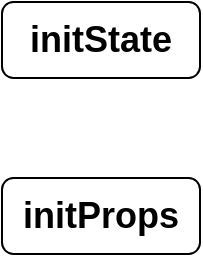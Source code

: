 <mxfile version="21.6.2" type="github" pages="2">
  <diagram name="Page-1" id="DigjpKDBXrDzWGz_JIb7">
    <mxGraphModel dx="1050" dy="550" grid="0" gridSize="10" guides="1" tooltips="1" connect="1" arrows="1" fold="1" page="1" pageScale="1" pageWidth="2339" pageHeight="3300" math="0" shadow="0">
      <root>
        <mxCell id="0" />
        <mxCell id="1" parent="0" />
        <mxCell id="QlYBTfubAc0jVH9a7X75-1" value="&lt;b&gt;&lt;font style=&quot;font-size: 18px;&quot;&gt;initState&lt;/font&gt;&lt;/b&gt;" style="rounded=1;whiteSpace=wrap;html=1;" parent="1" vertex="1">
          <mxGeometry x="324" y="126" width="99" height="38" as="geometry" />
        </mxCell>
        <mxCell id="QlYBTfubAc0jVH9a7X75-2" value="&lt;span style=&quot;font-size: 18px;&quot;&gt;&lt;b&gt;initProps&lt;/b&gt;&lt;/span&gt;" style="rounded=1;whiteSpace=wrap;html=1;" parent="1" vertex="1">
          <mxGeometry x="324" y="214" width="99" height="38" as="geometry" />
        </mxCell>
      </root>
    </mxGraphModel>
  </diagram>
  <diagram id="TsjlxxYHDJNQvXe3dho_" name="响应式">
    <mxGraphModel dx="1050" dy="550" grid="0" gridSize="10" guides="1" tooltips="1" connect="1" arrows="0" fold="1" page="1" pageScale="1" pageWidth="2339" pageHeight="3300" math="0" shadow="0">
      <root>
        <mxCell id="0" />
        <mxCell id="1" parent="0" />
        <mxCell id="bhZDkHVfK8WzJ8-mESIo-2" value="&lt;div style=&quot;font-family: Consolas, &amp;quot;Courier New&amp;quot;, monospace; line-height: 19px;&quot;&gt;&lt;font style=&quot;font-size: 18px;&quot;&gt;initMixin&lt;/font&gt;&lt;/div&gt;" style="rounded=1;whiteSpace=wrap;html=1;strokeColor=default;fontColor=default;labelBackgroundColor=none;fontStyle=1" vertex="1" parent="1">
          <mxGeometry x="1445" y="84" width="103" height="37" as="geometry" />
        </mxCell>
        <mxCell id="bhZDkHVfK8WzJ8-mESIo-5" value="" style="edgeStyle=orthogonalEdgeStyle;rounded=0;orthogonalLoop=1;jettySize=auto;html=1;exitX=0.5;exitY=1;exitDx=0;exitDy=0;" edge="1" parent="1" source="bhZDkHVfK8WzJ8-mESIo-3" target="bhZDkHVfK8WzJ8-mESIo-4">
          <mxGeometry relative="1" as="geometry" />
        </mxCell>
        <mxCell id="bhZDkHVfK8WzJ8-mESIo-10" value="&lt;b&gt;options对象判断&lt;/b&gt;" style="edgeLabel;html=1;align=center;verticalAlign=middle;resizable=0;points=[];" vertex="1" connectable="0" parent="bhZDkHVfK8WzJ8-mESIo-5">
          <mxGeometry x="-0.077" relative="1" as="geometry">
            <mxPoint x="125" y="-23" as="offset" />
          </mxGeometry>
        </mxCell>
        <mxCell id="bhZDkHVfK8WzJ8-mESIo-28" value="" style="edgeStyle=orthogonalEdgeStyle;rounded=0;orthogonalLoop=1;jettySize=auto;html=1;entryX=0.5;entryY=0;entryDx=0;entryDy=0;exitX=0.5;exitY=1;exitDx=0;exitDy=0;" edge="1" parent="1" source="bhZDkHVfK8WzJ8-mESIo-3" target="bhZDkHVfK8WzJ8-mESIo-9">
          <mxGeometry relative="1" as="geometry">
            <Array as="points">
              <mxPoint x="1497" y="265" />
              <mxPoint x="1060" y="265" />
            </Array>
          </mxGeometry>
        </mxCell>
        <mxCell id="bhZDkHVfK8WzJ8-mESIo-3" value="&lt;div style=&quot;font-family: Consolas, &amp;quot;Courier New&amp;quot;, monospace; line-height: 19px;&quot;&gt;&lt;div style=&quot;line-height: 19px;&quot;&gt;&lt;font style=&quot;font-size: 18px;&quot;&gt;initState&lt;/font&gt;&lt;/div&gt;&lt;/div&gt;" style="rounded=1;whiteSpace=wrap;html=1;strokeColor=default;fontColor=default;labelBackgroundColor=none;fontStyle=1;" vertex="1" parent="1">
          <mxGeometry x="1445" y="169" width="103" height="37" as="geometry" />
        </mxCell>
        <mxCell id="bhZDkHVfK8WzJ8-mESIo-7" value="" style="edgeStyle=orthogonalEdgeStyle;rounded=0;orthogonalLoop=1;jettySize=auto;html=1;" edge="1" parent="1" source="bhZDkHVfK8WzJ8-mESIo-4" target="bhZDkHVfK8WzJ8-mESIo-6">
          <mxGeometry relative="1" as="geometry" />
        </mxCell>
        <mxCell id="bhZDkHVfK8WzJ8-mESIo-11" value="Y" style="edgeLabel;html=1;align=center;verticalAlign=middle;resizable=0;points=[];" vertex="1" connectable="0" parent="bhZDkHVfK8WzJ8-mESIo-7">
          <mxGeometry x="-0.197" y="-2" relative="1" as="geometry">
            <mxPoint as="offset" />
          </mxGeometry>
        </mxCell>
        <mxCell id="bhZDkHVfK8WzJ8-mESIo-4" value="props" style="rhombus;whiteSpace=wrap;html=1;rounded=1;labelBackgroundColor=none;fontStyle=1;" vertex="1" parent="1">
          <mxGeometry x="616" y="322" width="80" height="80" as="geometry" />
        </mxCell>
        <mxCell id="bhZDkHVfK8WzJ8-mESIo-99" value="" style="edgeStyle=orthogonalEdgeStyle;rounded=0;orthogonalLoop=1;jettySize=auto;html=1;" edge="1" parent="1" source="bhZDkHVfK8WzJ8-mESIo-6" target="bhZDkHVfK8WzJ8-mESIo-98">
          <mxGeometry relative="1" as="geometry" />
        </mxCell>
        <mxCell id="bhZDkHVfK8WzJ8-mESIo-6" value="&lt;div style=&quot;font-family: Consolas, &amp;quot;Courier New&amp;quot;, monospace; font-size: 14px; line-height: 19px;&quot;&gt;&lt;div style=&quot;line-height: 19px;&quot;&gt;defineReactive&lt;/div&gt;&lt;/div&gt;" style="whiteSpace=wrap;html=1;rounded=1;labelBackgroundColor=none;fontStyle=1;fontColor=default;" vertex="1" parent="1">
          <mxGeometry x="585.63" y="438" width="140.75" height="33.5" as="geometry" />
        </mxCell>
        <mxCell id="bhZDkHVfK8WzJ8-mESIo-8" value="&lt;div style=&quot;font-family: Consolas, &amp;quot;Courier New&amp;quot;, monospace; font-size: 14px; line-height: 19px;&quot;&gt;&lt;div style=&quot;line-height: 19px;&quot;&gt;&lt;b&gt;initMethods&lt;/b&gt;&lt;/div&gt;&lt;/div&gt;" style="whiteSpace=wrap;html=1;rounded=1;labelBackgroundColor=none;fontStyle=0;fontColor=default;" vertex="1" parent="1">
          <mxGeometry x="1142" y="451.5" width="92.25" height="33.5" as="geometry" />
        </mxCell>
        <mxCell id="bhZDkHVfK8WzJ8-mESIo-14" value="" style="edgeStyle=orthogonalEdgeStyle;rounded=0;orthogonalLoop=1;jettySize=auto;html=1;" edge="1" parent="1" source="bhZDkHVfK8WzJ8-mESIo-9" target="bhZDkHVfK8WzJ8-mESIo-8">
          <mxGeometry relative="1" as="geometry" />
        </mxCell>
        <mxCell id="bhZDkHVfK8WzJ8-mESIo-15" value="Y" style="edgeLabel;html=1;align=center;verticalAlign=middle;resizable=0;points=[];" vertex="1" connectable="0" parent="bhZDkHVfK8WzJ8-mESIo-14">
          <mxGeometry x="-0.472" y="2" relative="1" as="geometry">
            <mxPoint y="1" as="offset" />
          </mxGeometry>
        </mxCell>
        <mxCell id="bhZDkHVfK8WzJ8-mESIo-9" value="&lt;div style=&quot;font-family: Consolas, &amp;quot;Courier New&amp;quot;, monospace; font-size: 14px; line-height: 19px;&quot;&gt;&lt;b&gt;methods&lt;/b&gt;&lt;/div&gt;" style="rhombus;whiteSpace=wrap;html=1;rounded=1;labelBackgroundColor=none;fontStyle=0;fontColor=default;" vertex="1" parent="1">
          <mxGeometry x="1142" y="345" width="80" height="80" as="geometry" />
        </mxCell>
        <mxCell id="bhZDkHVfK8WzJ8-mESIo-16" value="N" style="text;html=1;align=center;verticalAlign=middle;resizable=0;points=[];autosize=1;strokeColor=none;fillColor=none;" vertex="1" parent="1">
          <mxGeometry x="1089.5" y="332.5" width="27" height="26" as="geometry" />
        </mxCell>
        <mxCell id="bhZDkHVfK8WzJ8-mESIo-22" value="" style="edgeStyle=orthogonalEdgeStyle;rounded=0;orthogonalLoop=1;jettySize=auto;html=1;" edge="1" parent="1" source="bhZDkHVfK8WzJ8-mESIo-17" target="bhZDkHVfK8WzJ8-mESIo-20">
          <mxGeometry relative="1" as="geometry" />
        </mxCell>
        <mxCell id="bhZDkHVfK8WzJ8-mESIo-23" value="Y" style="edgeLabel;html=1;align=center;verticalAlign=middle;resizable=0;points=[];" vertex="1" connectable="0" parent="bhZDkHVfK8WzJ8-mESIo-22">
          <mxGeometry x="-0.105" y="2" relative="1" as="geometry">
            <mxPoint as="offset" />
          </mxGeometry>
        </mxCell>
        <mxCell id="bhZDkHVfK8WzJ8-mESIo-25" value="" style="edgeStyle=orthogonalEdgeStyle;rounded=0;orthogonalLoop=1;jettySize=auto;html=1;entryX=0;entryY=0.5;entryDx=0;entryDy=0;" edge="1" parent="1" source="bhZDkHVfK8WzJ8-mESIo-17" target="bhZDkHVfK8WzJ8-mESIo-24">
          <mxGeometry relative="1" as="geometry">
            <mxPoint x="1671.5" y="358" as="targetPoint" />
          </mxGeometry>
        </mxCell>
        <mxCell id="bhZDkHVfK8WzJ8-mESIo-26" value="N" style="edgeLabel;html=1;align=center;verticalAlign=middle;resizable=0;points=[];" vertex="1" connectable="0" parent="bhZDkHVfK8WzJ8-mESIo-25">
          <mxGeometry x="-0.26" y="2" relative="1" as="geometry">
            <mxPoint y="1" as="offset" />
          </mxGeometry>
        </mxCell>
        <mxCell id="bhZDkHVfK8WzJ8-mESIo-17" value="&lt;div style=&quot;font-family: Consolas, &amp;quot;Courier New&amp;quot;, monospace; font-size: 14px; line-height: 19px;&quot;&gt;&lt;b&gt;data&lt;/b&gt;&lt;/div&gt;" style="rhombus;whiteSpace=wrap;html=1;rounded=1;labelBackgroundColor=none;fontStyle=0;fontColor=default;" vertex="1" parent="1">
          <mxGeometry x="1456.5" y="317.5" width="80" height="80" as="geometry" />
        </mxCell>
        <mxCell id="bhZDkHVfK8WzJ8-mESIo-42" value="" style="edgeStyle=orthogonalEdgeStyle;rounded=0;orthogonalLoop=1;jettySize=auto;html=1;" edge="1" parent="1" source="bhZDkHVfK8WzJ8-mESIo-20" target="bhZDkHVfK8WzJ8-mESIo-39">
          <mxGeometry relative="1" as="geometry" />
        </mxCell>
        <mxCell id="bhZDkHVfK8WzJ8-mESIo-20" value="&lt;div style=&quot;font-family: Consolas, &amp;quot;Courier New&amp;quot;, monospace; font-size: 14px; line-height: 19px;&quot;&gt;&lt;div style=&quot;line-height: 19px;&quot;&gt;&lt;div style=&quot;line-height: 19px;&quot;&gt;initData&lt;/div&gt;&lt;/div&gt;&lt;/div&gt;" style="whiteSpace=wrap;html=1;rounded=1;labelBackgroundColor=none;fontStyle=1;fontColor=default;" vertex="1" parent="1">
          <mxGeometry x="1457.75" y="441" width="77.5" height="33.5" as="geometry" />
        </mxCell>
        <mxCell id="bhZDkHVfK8WzJ8-mESIo-24" value="&lt;div style=&quot;font-family: Consolas, &amp;quot;Courier New&amp;quot;, monospace; font-size: 14px; line-height: 19px;&quot;&gt;observe(&lt;span style=&quot;&quot;&gt;vm&lt;/span&gt;.&lt;span style=&quot;&quot;&gt;_data&lt;/span&gt; = {}, &lt;span style=&quot;&quot;&gt;true&lt;/span&gt;)&lt;/div&gt;" style="whiteSpace=wrap;html=1;rounded=1;labelBackgroundColor=none;fontStyle=1;fontColor=default;" vertex="1" parent="1">
          <mxGeometry x="1576" y="338" width="253" height="39" as="geometry" />
        </mxCell>
        <mxCell id="bhZDkHVfK8WzJ8-mESIo-27" value="&lt;b&gt;如果没有传，则赋值为空对象，设置为响应式&lt;/b&gt;" style="text;html=1;align=center;verticalAlign=middle;resizable=0;points=[];autosize=1;strokeColor=none;fillColor=none;" vertex="1" parent="1">
          <mxGeometry x="1576" y="310" width="258" height="26" as="geometry" />
        </mxCell>
        <mxCell id="bhZDkHVfK8WzJ8-mESIo-29" value="" style="endArrow=classic;html=1;rounded=0;entryX=0.5;entryY=0;entryDx=0;entryDy=0;exitX=0.5;exitY=1;exitDx=0;exitDy=0;" edge="1" parent="1" source="bhZDkHVfK8WzJ8-mESIo-3" target="bhZDkHVfK8WzJ8-mESIo-17">
          <mxGeometry width="50" height="50" relative="1" as="geometry">
            <mxPoint x="1446" y="220" as="sourcePoint" />
            <mxPoint x="1656" y="511" as="targetPoint" />
          </mxGeometry>
        </mxCell>
        <mxCell id="bhZDkHVfK8WzJ8-mESIo-37" value="" style="edgeStyle=orthogonalEdgeStyle;rounded=0;orthogonalLoop=1;jettySize=auto;html=1;" edge="1" parent="1" source="bhZDkHVfK8WzJ8-mESIo-31" target="bhZDkHVfK8WzJ8-mESIo-32">
          <mxGeometry relative="1" as="geometry" />
        </mxCell>
        <mxCell id="bhZDkHVfK8WzJ8-mESIo-31" value="&lt;div style=&quot;font-family: Consolas, &amp;quot;Courier New&amp;quot;, monospace; font-size: 14px; line-height: 19px;&quot;&gt;&lt;div style=&quot;line-height: 19px;&quot;&gt;computed&lt;/div&gt;&lt;/div&gt;" style="rhombus;whiteSpace=wrap;html=1;rounded=1;labelBackgroundColor=none;fontStyle=1;fontColor=default;" vertex="1" parent="1">
          <mxGeometry x="1885" y="320" width="80" height="80" as="geometry" />
        </mxCell>
        <mxCell id="bhZDkHVfK8WzJ8-mESIo-32" value="&lt;div style=&quot;font-family: Consolas, &amp;quot;Courier New&amp;quot;, monospace; font-size: 14px; line-height: 19px;&quot;&gt;&lt;div style=&quot;line-height: 19px;&quot;&gt;&lt;div style=&quot;line-height: 19px;&quot;&gt;&lt;div style=&quot;line-height: 19px;&quot;&gt;initComputed&lt;/div&gt;&lt;/div&gt;&lt;/div&gt;&lt;/div&gt;" style="whiteSpace=wrap;html=1;rounded=1;labelBackgroundColor=none;fontStyle=1;fontColor=default;" vertex="1" parent="1">
          <mxGeometry x="1870.25" y="438" width="109.5" height="33.5" as="geometry" />
        </mxCell>
        <mxCell id="bhZDkHVfK8WzJ8-mESIo-38" value="" style="edgeStyle=orthogonalEdgeStyle;rounded=0;orthogonalLoop=1;jettySize=auto;html=1;" edge="1" parent="1" source="bhZDkHVfK8WzJ8-mESIo-33" target="bhZDkHVfK8WzJ8-mESIo-34">
          <mxGeometry relative="1" as="geometry" />
        </mxCell>
        <mxCell id="bhZDkHVfK8WzJ8-mESIo-33" value="&lt;div style=&quot;font-family: Consolas, &amp;quot;Courier New&amp;quot;, monospace; font-size: 14px; line-height: 19px;&quot;&gt;&lt;div style=&quot;line-height: 19px;&quot;&gt;&lt;div style=&quot;line-height: 19px;&quot;&gt;watch&lt;/div&gt;&lt;/div&gt;&lt;/div&gt;" style="rhombus;whiteSpace=wrap;html=1;rounded=1;labelBackgroundColor=none;fontStyle=1;fontColor=default;" vertex="1" parent="1">
          <mxGeometry x="2024" y="322" width="80" height="80" as="geometry" />
        </mxCell>
        <mxCell id="bhZDkHVfK8WzJ8-mESIo-34" value="&lt;div style=&quot;font-family: Consolas, &amp;quot;Courier New&amp;quot;, monospace; font-size: 14px; line-height: 19px;&quot;&gt;&lt;div style=&quot;line-height: 19px;&quot;&gt;&lt;div style=&quot;line-height: 19px;&quot;&gt;&lt;div style=&quot;line-height: 19px;&quot;&gt;&lt;div style=&quot;line-height: 19px;&quot;&gt;initWatch&lt;/div&gt;&lt;/div&gt;&lt;/div&gt;&lt;/div&gt;&lt;/div&gt;" style="whiteSpace=wrap;html=1;rounded=1;labelBackgroundColor=none;fontStyle=1;fontColor=default;" vertex="1" parent="1">
          <mxGeometry x="2025.25" y="438" width="77.5" height="33.5" as="geometry" />
        </mxCell>
        <mxCell id="bhZDkHVfK8WzJ8-mESIo-35" value="" style="endArrow=classic;html=1;rounded=0;exitX=0.5;exitY=1;exitDx=0;exitDy=0;entryX=0.5;entryY=0;entryDx=0;entryDy=0;" edge="1" parent="1" source="bhZDkHVfK8WzJ8-mESIo-3" target="bhZDkHVfK8WzJ8-mESIo-31">
          <mxGeometry width="50" height="50" relative="1" as="geometry">
            <mxPoint x="1639" y="535" as="sourcePoint" />
            <mxPoint x="1689" y="485" as="targetPoint" />
            <Array as="points">
              <mxPoint x="1497" y="264" />
              <mxPoint x="1925" y="266" />
            </Array>
          </mxGeometry>
        </mxCell>
        <mxCell id="bhZDkHVfK8WzJ8-mESIo-36" value="" style="endArrow=classic;html=1;rounded=0;exitX=0.5;exitY=1;exitDx=0;exitDy=0;entryX=0.5;entryY=0;entryDx=0;entryDy=0;" edge="1" parent="1" source="bhZDkHVfK8WzJ8-mESIo-3" target="bhZDkHVfK8WzJ8-mESIo-33">
          <mxGeometry width="50" height="50" relative="1" as="geometry">
            <mxPoint x="1717" y="543" as="sourcePoint" />
            <mxPoint x="1767" y="493" as="targetPoint" />
            <Array as="points">
              <mxPoint x="1497" y="264" />
              <mxPoint x="2065" y="266" />
            </Array>
          </mxGeometry>
        </mxCell>
        <mxCell id="bhZDkHVfK8WzJ8-mESIo-46" value="" style="edgeStyle=orthogonalEdgeStyle;rounded=0;orthogonalLoop=1;jettySize=auto;html=1;entryX=0.5;entryY=0;entryDx=0;entryDy=0;exitX=0.387;exitY=0.955;exitDx=0;exitDy=0;exitPerimeter=0;" edge="1" parent="1" source="bhZDkHVfK8WzJ8-mESIo-92" target="bhZDkHVfK8WzJ8-mESIo-47">
          <mxGeometry relative="1" as="geometry">
            <mxPoint x="1460" y="644" as="sourcePoint" />
            <mxPoint x="1496.6" y="687" as="targetPoint" />
            <Array as="points">
              <mxPoint x="1493" y="655" />
              <mxPoint x="1493" y="667" />
              <mxPoint x="1497" y="667" />
            </Array>
          </mxGeometry>
        </mxCell>
        <mxCell id="bhZDkHVfK8WzJ8-mESIo-93" value="" style="edgeStyle=orthogonalEdgeStyle;rounded=0;orthogonalLoop=1;jettySize=auto;html=1;" edge="1" parent="1" source="bhZDkHVfK8WzJ8-mESIo-39" target="bhZDkHVfK8WzJ8-mESIo-92">
          <mxGeometry relative="1" as="geometry" />
        </mxCell>
        <mxCell id="bhZDkHVfK8WzJ8-mESIo-39" value="&lt;div style=&quot;font-family: Consolas, &amp;quot;Courier New&amp;quot;, monospace; font-size: 14px; line-height: 19px;&quot;&gt;&lt;div style=&quot;line-height: 19px;&quot;&gt;&lt;div style=&quot;line-height: 19px;&quot;&gt;这里需要注意两点，&lt;/div&gt;&lt;div style=&quot;line-height: 19px;&quot;&gt;1. 跟Vue的data可以是函数也可以是对象，子组件的data必须是函数，因为是箭头函数的时：data: vm =&amp;gt; ({ a: vm.myProp }) 其次避免同一个引用造成的影响。https://blog.csdn.net/shaleilei/article/details/78084171&lt;/div&gt;&lt;/div&gt;&lt;/div&gt;" style="whiteSpace=wrap;html=1;rounded=1;labelBackgroundColor=none;fontStyle=1;fontColor=default;align=left;verticalAlign=top;horizontal=1;" vertex="1" parent="1">
          <mxGeometry x="1274.5" y="493" width="444" height="119" as="geometry" />
        </mxCell>
        <UserObject label="https://github.com/ustbhuangyi/vue-analysis/issues/25" id="bhZDkHVfK8WzJ8-mESIo-40">
          <mxCell style="text;whiteSpace=wrap;fontStyle=1" vertex="1" parent="1">
            <mxGeometry x="1866.0" y="673.0" width="315" height="36" as="geometry" />
          </mxCell>
        </UserObject>
        <UserObject label="相同属性的优先级&#xa;props ==&gt; methods ==&gt; data ==&gt; computed ==&gt; watch&#xa;" link="https://blog.csdn.net/qq_45937484/article/details/124616832" id="bhZDkHVfK8WzJ8-mESIo-44">
          <mxCell style="text;whiteSpace=wrap;" vertex="1" parent="1">
            <mxGeometry x="1567" y="210" width="377.4" height="36" as="geometry" />
          </mxCell>
        </UserObject>
        <mxCell id="bhZDkHVfK8WzJ8-mESIo-51" value="" style="edgeStyle=orthogonalEdgeStyle;rounded=0;orthogonalLoop=1;jettySize=auto;html=1;" edge="1" parent="1" source="bhZDkHVfK8WzJ8-mESIo-47" target="bhZDkHVfK8WzJ8-mESIo-50">
          <mxGeometry relative="1" as="geometry" />
        </mxCell>
        <mxCell id="bhZDkHVfK8WzJ8-mESIo-58" value="" style="edgeStyle=orthogonalEdgeStyle;rounded=0;orthogonalLoop=1;jettySize=auto;html=1;" edge="1" parent="1" source="bhZDkHVfK8WzJ8-mESIo-47">
          <mxGeometry relative="1" as="geometry">
            <mxPoint x="1496.6" y="833" as="targetPoint" />
          </mxGeometry>
        </mxCell>
        <mxCell id="bhZDkHVfK8WzJ8-mESIo-59" value="N" style="edgeLabel;html=1;align=center;verticalAlign=middle;resizable=0;points=[];" vertex="1" connectable="0" parent="bhZDkHVfK8WzJ8-mESIo-58">
          <mxGeometry x="-0.335" y="1" relative="1" as="geometry">
            <mxPoint as="offset" />
          </mxGeometry>
        </mxCell>
        <mxCell id="bhZDkHVfK8WzJ8-mESIo-47" value="&lt;b style=&quot;&quot;&gt;查看value是否有__ob__属性&lt;/b&gt;" style="rhombus;whiteSpace=wrap;html=1;" vertex="1" parent="1">
          <mxGeometry x="1442.5" y="683" width="108" height="108" as="geometry" />
        </mxCell>
        <mxCell id="bhZDkHVfK8WzJ8-mESIo-50" value="&lt;b style=&quot;&quot;&gt;查看value是否有__ob__属性，表明为响应式对象&lt;/b&gt;" style="rhombus;whiteSpace=wrap;html=1;strokeColor=none;align=left;" vertex="1" parent="1">
          <mxGeometry x="1583" y="685.5" width="129.5" height="103" as="geometry" />
        </mxCell>
        <mxCell id="bhZDkHVfK8WzJ8-mESIo-54" value="&lt;div style=&quot;font-family: Consolas, &amp;quot;Courier New&amp;quot;, monospace; font-size: 14px; line-height: 19px;&quot;&gt;&lt;div style=&quot;line-height: 19px;&quot;&gt;&lt;div style=&quot;line-height: 19px;&quot;&gt;赋值到ob&lt;/div&gt;&lt;/div&gt;&lt;/div&gt;" style="whiteSpace=wrap;html=1;rounded=1;labelBackgroundColor=none;fontStyle=1;fontColor=default;" vertex="1" parent="1">
          <mxGeometry x="1333" y="720.25" width="77.5" height="33.5" as="geometry" />
        </mxCell>
        <mxCell id="bhZDkHVfK8WzJ8-mESIo-55" value="" style="endArrow=classic;html=1;rounded=0;exitX=0;exitY=0.5;exitDx=0;exitDy=0;" edge="1" parent="1" source="bhZDkHVfK8WzJ8-mESIo-47" target="bhZDkHVfK8WzJ8-mESIo-54">
          <mxGeometry width="50" height="50" relative="1" as="geometry">
            <mxPoint x="1190" y="892" as="sourcePoint" />
            <mxPoint x="1240" y="842" as="targetPoint" />
          </mxGeometry>
        </mxCell>
        <mxCell id="bhZDkHVfK8WzJ8-mESIo-57" value="Y" style="edgeLabel;html=1;align=center;verticalAlign=middle;resizable=0;points=[];" vertex="1" connectable="0" parent="bhZDkHVfK8WzJ8-mESIo-55">
          <mxGeometry x="-0.269" y="-1" relative="1" as="geometry">
            <mxPoint as="offset" />
          </mxGeometry>
        </mxCell>
        <mxCell id="bhZDkHVfK8WzJ8-mESIo-62" value="" style="edgeStyle=orthogonalEdgeStyle;rounded=0;orthogonalLoop=1;jettySize=auto;html=1;" edge="1" parent="1" source="bhZDkHVfK8WzJ8-mESIo-60" target="bhZDkHVfK8WzJ8-mESIo-61">
          <mxGeometry relative="1" as="geometry" />
        </mxCell>
        <mxCell id="bhZDkHVfK8WzJ8-mESIo-60" value="&lt;span style=&quot;&quot;&gt;1. 是否要执行shouldObserve&lt;br&gt;2. 不是为服务端渲染&lt;br&gt;3. 是否为对象或数组&lt;br&gt;4. ！value&lt;span style=&quot;font-family: Consolas, &amp;quot;Courier New&amp;quot;, monospace; font-size: 14px;&quot;&gt;.&lt;/span&gt;&lt;span style=&quot;font-family: Consolas, &amp;quot;Courier New&amp;quot;, monospace; font-size: 14px;&quot;&gt;_isVue&lt;br&gt;&lt;br&gt;是否满足以上条件&lt;br&gt;&lt;/span&gt;&lt;/span&gt;" style="rhombus;whiteSpace=wrap;html=1;align=left;labelBackgroundColor=none;fontColor=default;fontStyle=1" vertex="1" parent="1">
          <mxGeometry x="1409" y="830" width="183.5" height="173" as="geometry" />
        </mxCell>
        <mxCell id="bhZDkHVfK8WzJ8-mESIo-64" value="" style="edgeStyle=orthogonalEdgeStyle;rounded=0;orthogonalLoop=1;jettySize=auto;html=1;" edge="1" parent="1" source="bhZDkHVfK8WzJ8-mESIo-61" target="bhZDkHVfK8WzJ8-mESIo-63">
          <mxGeometry relative="1" as="geometry" />
        </mxCell>
        <mxCell id="bhZDkHVfK8WzJ8-mESIo-66" value="" style="edgeStyle=orthogonalEdgeStyle;rounded=0;orthogonalLoop=1;jettySize=auto;html=1;" edge="1" parent="1" source="bhZDkHVfK8WzJ8-mESIo-61" target="bhZDkHVfK8WzJ8-mESIo-65">
          <mxGeometry relative="1" as="geometry" />
        </mxCell>
        <mxCell id="bhZDkHVfK8WzJ8-mESIo-61" value="new&amp;nbsp;Observer(value)" style="rounded=1;whiteSpace=wrap;html=1;align=left;labelBackgroundColor=none;fontStyle=1;" vertex="1" parent="1">
          <mxGeometry x="1440.75" y="1047.5" width="120" height="37" as="geometry" />
        </mxCell>
        <mxCell id="bhZDkHVfK8WzJ8-mESIo-63" value="创建响应式对象" style="rounded=1;whiteSpace=wrap;html=1;align=left;labelBackgroundColor=none;fontStyle=1;fontColor=default;strokeColor=none;" vertex="1" parent="1">
          <mxGeometry x="1598.5" y="1036" width="120" height="60" as="geometry" />
        </mxCell>
        <mxCell id="bhZDkHVfK8WzJ8-mESIo-65" value="valueb绑定__ob__属性，职位当前Observe的实例" style="rounded=1;whiteSpace=wrap;html=1;align=left;labelBackgroundColor=none;fontStyle=1;" vertex="1" parent="1">
          <mxGeometry x="1436.13" y="1129" width="129.25" height="60" as="geometry" />
        </mxCell>
        <mxCell id="bhZDkHVfK8WzJ8-mESIo-76" value="" style="edgeStyle=orthogonalEdgeStyle;rounded=0;orthogonalLoop=1;jettySize=auto;html=1;entryX=0.5;entryY=0;entryDx=0;entryDy=0;" edge="1" parent="1" source="bhZDkHVfK8WzJ8-mESIo-70" target="bhZDkHVfK8WzJ8-mESIo-78">
          <mxGeometry relative="1" as="geometry">
            <mxPoint x="1664" y="1340" as="targetPoint" />
          </mxGeometry>
        </mxCell>
        <mxCell id="bhZDkHVfK8WzJ8-mESIo-70" value="&lt;div style=&quot;font-family: Consolas, &amp;quot;Courier New&amp;quot;, monospace; font-size: 14px; line-height: 19px;&quot;&gt;&lt;div style=&quot;line-height: 19px;&quot;&gt;&lt;div style=&quot;line-height: 19px;&quot;&gt;对象&lt;/div&gt;&lt;/div&gt;&lt;/div&gt;" style="whiteSpace=wrap;html=1;rounded=1;labelBackgroundColor=none;fontStyle=1;fontColor=default;" vertex="1" parent="1">
          <mxGeometry x="1624" y="1255" width="77.5" height="33.5" as="geometry" />
        </mxCell>
        <mxCell id="bhZDkHVfK8WzJ8-mESIo-74" value="" style="endArrow=classic;html=1;rounded=0;exitX=0.5;exitY=1;exitDx=0;exitDy=0;entryX=0.5;entryY=0;entryDx=0;entryDy=0;" edge="1" parent="1" source="bhZDkHVfK8WzJ8-mESIo-65" target="bhZDkHVfK8WzJ8-mESIo-70">
          <mxGeometry width="50" height="50" relative="1" as="geometry">
            <mxPoint x="1213" y="1502" as="sourcePoint" />
            <mxPoint x="1263" y="1452" as="targetPoint" />
            <Array as="points">
              <mxPoint x="1503" y="1211" />
              <mxPoint x="1664" y="1211" />
            </Array>
          </mxGeometry>
        </mxCell>
        <mxCell id="bhZDkHVfK8WzJ8-mESIo-81" value="" style="edgeStyle=orthogonalEdgeStyle;rounded=0;orthogonalLoop=1;jettySize=auto;html=1;" edge="1" parent="1" source="bhZDkHVfK8WzJ8-mESIo-75" target="bhZDkHVfK8WzJ8-mESIo-80">
          <mxGeometry relative="1" as="geometry" />
        </mxCell>
        <mxCell id="bhZDkHVfK8WzJ8-mESIo-75" value="&lt;div style=&quot;font-family: Consolas, &amp;quot;Courier New&amp;quot;, monospace; font-size: 14px; line-height: 19px;&quot;&gt;&lt;div style=&quot;line-height: 19px;&quot;&gt;&lt;div style=&quot;line-height: 19px;&quot;&gt;通过Object&lt;span style=&quot;&quot;&gt;.&lt;/span&gt;&lt;span style=&quot;&quot;&gt;defineProperty对每一个key数据劫持&lt;/span&gt;&lt;/div&gt;&lt;/div&gt;&lt;/div&gt;" style="whiteSpace=wrap;html=1;rounded=1;labelBackgroundColor=none;fontStyle=1;fontColor=default;strokeColor=default;align=left;" vertex="1" parent="1">
          <mxGeometry x="1565.38" y="1411" width="197" height="52" as="geometry" />
        </mxCell>
        <mxCell id="bhZDkHVfK8WzJ8-mESIo-79" value="" style="edgeStyle=orthogonalEdgeStyle;rounded=0;orthogonalLoop=1;jettySize=auto;html=1;" edge="1" parent="1" source="bhZDkHVfK8WzJ8-mESIo-78" target="bhZDkHVfK8WzJ8-mESIo-75">
          <mxGeometry relative="1" as="geometry" />
        </mxCell>
        <mxCell id="bhZDkHVfK8WzJ8-mESIo-78" value="&lt;div style=&quot;font-family: Consolas, &amp;quot;Courier New&amp;quot;, monospace; font-size: 14px; line-height: 19px;&quot;&gt;&lt;div style=&quot;line-height: 19px;&quot;&gt;&lt;div style=&quot;line-height: 19px;&quot;&gt;&lt;div style=&quot;line-height: 19px;&quot;&gt;const &lt;span style=&quot;&quot;&gt;dep&lt;/span&gt; = &lt;span style=&quot;&quot;&gt;new&lt;/span&gt; &lt;span style=&quot;&quot;&gt;Dep&lt;/span&gt;()&lt;/div&gt;&lt;/div&gt;&lt;/div&gt;&lt;/div&gt;" style="whiteSpace=wrap;html=1;rounded=1;labelBackgroundColor=none;fontStyle=1;fontColor=default;" vertex="1" parent="1">
          <mxGeometry x="1572.13" y="1328" width="183.5" height="33.5" as="geometry" />
        </mxCell>
        <mxCell id="bhZDkHVfK8WzJ8-mESIo-91" value="" style="edgeStyle=orthogonalEdgeStyle;rounded=0;orthogonalLoop=1;jettySize=auto;html=1;" edge="1" parent="1" source="bhZDkHVfK8WzJ8-mESIo-80" target="bhZDkHVfK8WzJ8-mESIo-90">
          <mxGeometry relative="1" as="geometry" />
        </mxCell>
        <mxCell id="bhZDkHVfK8WzJ8-mESIo-80" value="&lt;div style=&quot;font-family: Consolas, &amp;quot;Courier New&amp;quot;, monospace; font-size: 14px; line-height: 19px;&quot;&gt;&lt;div style=&quot;&quot;&gt;get: function reactiveGetter () {&lt;/div&gt;&lt;div style=&quot;&quot;&gt;&amp;nbsp; &amp;nbsp; &amp;nbsp; &lt;span style=&quot;&quot;&gt;const&lt;/span&gt; &lt;span style=&quot;&quot;&gt;value&lt;/span&gt; = &lt;span style=&quot;&quot;&gt;getter&lt;/span&gt; ? &lt;span style=&quot;&quot;&gt;getter&lt;/span&gt;.&lt;span style=&quot;&quot;&gt;call&lt;/span&gt;(&lt;span style=&quot;&quot;&gt;obj&lt;/span&gt;) : &lt;span style=&quot;&quot;&gt;val&lt;/span&gt;&lt;/div&gt;&lt;div style=&quot;&quot;&gt;&amp;nbsp; &amp;nbsp; &amp;nbsp; &lt;span style=&quot;&quot;&gt;debugger&lt;/span&gt;&lt;/div&gt;&lt;div style=&quot;&quot;&gt;&amp;nbsp; &amp;nbsp; &amp;nbsp; &lt;span style=&quot;&quot;&gt;// 依赖收集&lt;/span&gt;&lt;/div&gt;&lt;div style=&quot;&quot;&gt;&amp;nbsp; &amp;nbsp; &amp;nbsp; &lt;span style=&quot;&quot;&gt;if&lt;/span&gt; (&lt;span style=&quot;&quot;&gt;Dep&lt;/span&gt;.&lt;span style=&quot;&quot;&gt;target&lt;/span&gt;) {&lt;/div&gt;&lt;div style=&quot;&quot;&gt;&amp;nbsp; &amp;nbsp; &amp;nbsp; &amp;nbsp; &lt;span style=&quot;&quot;&gt;dep&lt;/span&gt;.&lt;span style=&quot;&quot;&gt;depend&lt;/span&gt;()&lt;/div&gt;&lt;div style=&quot;&quot;&gt;&amp;nbsp; &amp;nbsp; &amp;nbsp; &amp;nbsp; &lt;span style=&quot;&quot;&gt;if&lt;/span&gt; (&lt;span style=&quot;&quot;&gt;childOb&lt;/span&gt;) {&lt;/div&gt;&lt;div style=&quot;&quot;&gt;&amp;nbsp; &amp;nbsp; &amp;nbsp; &amp;nbsp; &amp;nbsp; &lt;span style=&quot;&quot;&gt;childOb&lt;/span&gt;.&lt;span style=&quot;&quot;&gt;dep&lt;/span&gt;.&lt;span style=&quot;&quot;&gt;depend&lt;/span&gt;() &lt;span style=&quot;&quot;&gt;// ?&lt;/span&gt;&lt;/div&gt;&lt;div style=&quot;&quot;&gt;&amp;nbsp; &amp;nbsp; &amp;nbsp; &amp;nbsp; &amp;nbsp; &lt;span style=&quot;&quot;&gt;if&lt;/span&gt; (&lt;span style=&quot;&quot;&gt;Array&lt;/span&gt;.&lt;span style=&quot;&quot;&gt;isArray&lt;/span&gt;(&lt;span style=&quot;&quot;&gt;value&lt;/span&gt;)) {&lt;/div&gt;&lt;div style=&quot;&quot;&gt;&amp;nbsp; &amp;nbsp; &amp;nbsp; &amp;nbsp; &amp;nbsp; &amp;nbsp; &lt;span style=&quot;&quot;&gt;dependArray&lt;/span&gt;(&lt;span style=&quot;&quot;&gt;value&lt;/span&gt;)&lt;/div&gt;&lt;div style=&quot;&quot;&gt;&amp;nbsp; &amp;nbsp; &amp;nbsp; &amp;nbsp; &amp;nbsp; }&lt;/div&gt;&lt;div style=&quot;&quot;&gt;&amp;nbsp; &amp;nbsp; &amp;nbsp; &amp;nbsp; }&lt;/div&gt;&lt;div style=&quot;&quot;&gt;&amp;nbsp; &amp;nbsp; &amp;nbsp; }&lt;/div&gt;&lt;div style=&quot;&quot;&gt;&amp;nbsp; &amp;nbsp; &amp;nbsp; &lt;span style=&quot;&quot;&gt;return&lt;/span&gt; &lt;span style=&quot;&quot;&gt;value&lt;/span&gt;&lt;/div&gt;&lt;div style=&quot;&quot;&gt;&amp;nbsp; &amp;nbsp; }&lt;/div&gt;&lt;/div&gt;" style="whiteSpace=wrap;html=1;align=left;rounded=1;labelBackgroundColor=none;fontStyle=1;fontColor=default;" vertex="1" parent="1">
          <mxGeometry x="1432.94" y="1495" width="461.88" height="354" as="geometry" />
        </mxCell>
        <mxCell id="bhZDkHVfK8WzJ8-mESIo-86" value="" style="edgeStyle=orthogonalEdgeStyle;rounded=0;orthogonalLoop=1;jettySize=auto;html=1;" edge="1" parent="1" source="bhZDkHVfK8WzJ8-mESIo-82" target="bhZDkHVfK8WzJ8-mESIo-85">
          <mxGeometry relative="1" as="geometry" />
        </mxCell>
        <UserObject label="https://github.com/vuejs/vue/issues/8562" link="https://github.com/vuejs/vue/issues/8562" id="bhZDkHVfK8WzJ8-mESIo-83">
          <mxCell style="text;whiteSpace=wrap;fontStyle=1" vertex="1" parent="1">
            <mxGeometry x="1361.004" y="1873.998" width="244" height="36" as="geometry" />
          </mxCell>
        </UserObject>
        <UserObject label="记一次思否问答的问题思考：Vue为什么不能检测数组变动 https://segmentfault.com/a/1190000015783546?_ea=4074035&#xa;&#xa;&#xa;有以下两个原因:&#xa;&#xa;1.  对性能消耗大 &#xa;2.  this.text[2] = &#39;abc&#39; 无法监听&#xa;" id="bhZDkHVfK8WzJ8-mESIo-84">
          <mxCell style="text;whiteSpace=wrap;fontStyle=1" vertex="1" parent="1">
            <mxGeometry x="1080" y="1358" width="423" height="36" as="geometry" />
          </mxCell>
        </UserObject>
        <mxCell id="bhZDkHVfK8WzJ8-mESIo-87" value="&lt;div style=&quot;color: rgb(212, 212, 212); background-color: rgb(30, 30, 30); font-family: Consolas, &amp;quot;Courier New&amp;quot;, monospace; font-weight: normal; font-size: 14px; line-height: 19px;&quot;&gt;&lt;div&gt;&lt;span style=&quot;color: #6a9955;&quot;&gt;/*&lt;/span&gt;&lt;/div&gt;&lt;div&gt;&lt;span style=&quot;color: #6a9955;&quot;&gt;&amp;nbsp;* not type checking this file because flow doesn&#39;t play well with&lt;/span&gt;&lt;/div&gt;&lt;div&gt;&lt;span style=&quot;color: #6a9955;&quot;&gt;&amp;nbsp;* dynamically accessing methods on Array prototype&lt;/span&gt;&lt;/div&gt;&lt;div&gt;&lt;span style=&quot;color: #6a9955;&quot;&gt;&amp;nbsp;*/&lt;/span&gt;&lt;/div&gt;&lt;br&gt;&lt;div&gt;&lt;span style=&quot;color: #c586c0;&quot;&gt;import&lt;/span&gt;&lt;span style=&quot;color: #d4d4d4;&quot;&gt; { &lt;/span&gt;&lt;span style=&quot;color: #9cdcfe;&quot;&gt;def&lt;/span&gt;&lt;span style=&quot;color: #d4d4d4;&quot;&gt; } &lt;/span&gt;&lt;span style=&quot;color: #c586c0;&quot;&gt;from&lt;/span&gt;&lt;span style=&quot;color: #d4d4d4;&quot;&gt; &lt;/span&gt;&lt;span style=&quot;color: #ce9178;&quot;&gt;&#39;../util/index&#39;&lt;/span&gt;&lt;/div&gt;&lt;br&gt;&lt;div&gt;&lt;span style=&quot;color: #569cd6;&quot;&gt;const&lt;/span&gt;&lt;span style=&quot;color: #d4d4d4;&quot;&gt; &lt;/span&gt;&lt;span style=&quot;color: #4fc1ff;&quot;&gt;arrayProto&lt;/span&gt;&lt;span style=&quot;color: #d4d4d4;&quot;&gt; = &lt;/span&gt;&lt;span style=&quot;color: #4ec9b0;&quot;&gt;Array&lt;/span&gt;&lt;span style=&quot;color: #d4d4d4;&quot;&gt;.&lt;/span&gt;&lt;span style=&quot;color: #4fc1ff;&quot;&gt;prototype&lt;/span&gt;&lt;/div&gt;&lt;div&gt;&lt;span style=&quot;color: #c586c0;&quot;&gt;export&lt;/span&gt;&lt;span style=&quot;color: #d4d4d4;&quot;&gt; &lt;/span&gt;&lt;span style=&quot;color: #569cd6;&quot;&gt;const&lt;/span&gt;&lt;span style=&quot;color: #d4d4d4;&quot;&gt; &lt;/span&gt;&lt;span style=&quot;color: #4fc1ff;&quot;&gt;arrayMethods&lt;/span&gt;&lt;span style=&quot;color: #d4d4d4;&quot;&gt; = &lt;/span&gt;&lt;span style=&quot;color: #4ec9b0;&quot;&gt;Object&lt;/span&gt;&lt;span style=&quot;color: #d4d4d4;&quot;&gt;.&lt;/span&gt;&lt;span style=&quot;color: #dcdcaa;&quot;&gt;create&lt;/span&gt;&lt;span style=&quot;color: #d4d4d4;&quot;&gt;(&lt;/span&gt;&lt;span style=&quot;color: #4fc1ff;&quot;&gt;arrayProto&lt;/span&gt;&lt;span style=&quot;color: #d4d4d4;&quot;&gt;)&lt;/span&gt;&lt;/div&gt;&lt;br&gt;&lt;div&gt;&lt;span style=&quot;color: #569cd6;&quot;&gt;const&lt;/span&gt;&lt;span style=&quot;color: #d4d4d4;&quot;&gt; &lt;/span&gt;&lt;span style=&quot;color: #4fc1ff;&quot;&gt;methodsToPatch&lt;/span&gt;&lt;span style=&quot;color: #d4d4d4;&quot;&gt; = [&lt;/span&gt;&lt;/div&gt;&lt;div&gt;&lt;span style=&quot;color: #d4d4d4;&quot;&gt;&amp;nbsp; &lt;/span&gt;&lt;span style=&quot;color: #ce9178;&quot;&gt;&#39;push&#39;&lt;/span&gt;&lt;span style=&quot;color: #d4d4d4;&quot;&gt;,&lt;/span&gt;&lt;/div&gt;&lt;div&gt;&lt;span style=&quot;color: #d4d4d4;&quot;&gt;&amp;nbsp; &lt;/span&gt;&lt;span style=&quot;color: #ce9178;&quot;&gt;&#39;pop&#39;&lt;/span&gt;&lt;span style=&quot;color: #d4d4d4;&quot;&gt;,&lt;/span&gt;&lt;/div&gt;&lt;div&gt;&lt;span style=&quot;color: #d4d4d4;&quot;&gt;&amp;nbsp; &lt;/span&gt;&lt;span style=&quot;color: #ce9178;&quot;&gt;&#39;shift&#39;&lt;/span&gt;&lt;span style=&quot;color: #d4d4d4;&quot;&gt;,&lt;/span&gt;&lt;/div&gt;&lt;div&gt;&lt;span style=&quot;color: #d4d4d4;&quot;&gt;&amp;nbsp; &lt;/span&gt;&lt;span style=&quot;color: #ce9178;&quot;&gt;&#39;unshift&#39;&lt;/span&gt;&lt;span style=&quot;color: #d4d4d4;&quot;&gt;,&lt;/span&gt;&lt;/div&gt;&lt;div&gt;&lt;span style=&quot;color: #d4d4d4;&quot;&gt;&amp;nbsp; &lt;/span&gt;&lt;span style=&quot;color: #ce9178;&quot;&gt;&#39;splice&#39;&lt;/span&gt;&lt;span style=&quot;color: #d4d4d4;&quot;&gt;,&lt;/span&gt;&lt;/div&gt;&lt;div&gt;&lt;span style=&quot;color: #d4d4d4;&quot;&gt;&amp;nbsp; &lt;/span&gt;&lt;span style=&quot;color: #ce9178;&quot;&gt;&#39;sort&#39;&lt;/span&gt;&lt;span style=&quot;color: #d4d4d4;&quot;&gt;, &lt;/span&gt;&lt;/div&gt;&lt;div&gt;&lt;span style=&quot;color: #d4d4d4;&quot;&gt;&amp;nbsp; &lt;/span&gt;&lt;span style=&quot;color: #ce9178;&quot;&gt;&#39;reverse&#39;&lt;/span&gt;&lt;/div&gt;&lt;div&gt;&lt;span style=&quot;color: #d4d4d4;&quot;&gt;]&lt;/span&gt;&lt;/div&gt;&lt;br&gt;&lt;div&gt;&lt;span style=&quot;color: #6a9955;&quot;&gt;/**&lt;/span&gt;&lt;/div&gt;&lt;div&gt;&lt;span style=&quot;color: #6a9955;&quot;&gt;&amp;nbsp;* Intercept mutating methods and emit events&lt;/span&gt;&lt;/div&gt;&lt;div&gt;&lt;span style=&quot;color: #6a9955;&quot;&gt;&amp;nbsp;*/&lt;/span&gt;&lt;/div&gt;&lt;div&gt;&lt;span style=&quot;color: #4fc1ff;&quot;&gt;methodsToPatch&lt;/span&gt;&lt;span style=&quot;color: #d4d4d4;&quot;&gt;.&lt;/span&gt;&lt;span style=&quot;color: #dcdcaa;&quot;&gt;forEach&lt;/span&gt;&lt;span style=&quot;color: #d4d4d4;&quot;&gt;(&lt;/span&gt;&lt;span style=&quot;color: #569cd6;&quot;&gt;function&lt;/span&gt;&lt;span style=&quot;color: #d4d4d4;&quot;&gt; (&lt;/span&gt;&lt;span style=&quot;color: #9cdcfe;&quot;&gt;method&lt;/span&gt;&lt;span style=&quot;color: #d4d4d4;&quot;&gt;) {&lt;/span&gt;&lt;/div&gt;&lt;div&gt;&lt;span style=&quot;color: #d4d4d4;&quot;&gt;&amp;nbsp; &lt;/span&gt;&lt;span style=&quot;color: #6a9955;&quot;&gt;// cache original method&lt;/span&gt;&lt;/div&gt;&lt;div&gt;&lt;span style=&quot;color: #d4d4d4;&quot;&gt;&amp;nbsp; &lt;/span&gt;&lt;span style=&quot;color: #569cd6;&quot;&gt;const&lt;/span&gt;&lt;span style=&quot;color: #d4d4d4;&quot;&gt; &lt;/span&gt;&lt;span style=&quot;color: #4fc1ff;&quot;&gt;original&lt;/span&gt;&lt;span style=&quot;color: #d4d4d4;&quot;&gt; = &lt;/span&gt;&lt;span style=&quot;color: #4fc1ff;&quot;&gt;arrayProto&lt;/span&gt;&lt;span style=&quot;color: #d4d4d4;&quot;&gt;[&lt;/span&gt;&lt;span style=&quot;color: #9cdcfe;&quot;&gt;method&lt;/span&gt;&lt;span style=&quot;color: #d4d4d4;&quot;&gt;]&lt;/span&gt;&lt;/div&gt;&lt;div&gt;&lt;span style=&quot;color: #d4d4d4;&quot;&gt;&amp;nbsp; &lt;/span&gt;&lt;span style=&quot;color: #dcdcaa;&quot;&gt;def&lt;/span&gt;&lt;span style=&quot;color: #d4d4d4;&quot;&gt;(&lt;/span&gt;&lt;span style=&quot;color: #4fc1ff;&quot;&gt;arrayMethods&lt;/span&gt;&lt;span style=&quot;color: #d4d4d4;&quot;&gt;, &lt;/span&gt;&lt;span style=&quot;color: #9cdcfe;&quot;&gt;method&lt;/span&gt;&lt;span style=&quot;color: #d4d4d4;&quot;&gt;, &lt;/span&gt;&lt;span style=&quot;color: #569cd6;&quot;&gt;function&lt;/span&gt;&lt;span style=&quot;color: #d4d4d4;&quot;&gt; &lt;/span&gt;&lt;span style=&quot;color: #dcdcaa;&quot;&gt;mutator&lt;/span&gt;&lt;span style=&quot;color: #d4d4d4;&quot;&gt; (...&lt;/span&gt;&lt;span style=&quot;color: #9cdcfe;&quot;&gt;args&lt;/span&gt;&lt;span style=&quot;color: #d4d4d4;&quot;&gt;) {&lt;/span&gt;&lt;/div&gt;&lt;div&gt;&lt;span style=&quot;color: #d4d4d4;&quot;&gt;&amp;nbsp; &amp;nbsp; &lt;/span&gt;&lt;span style=&quot;color: #569cd6;&quot;&gt;const&lt;/span&gt;&lt;span style=&quot;color: #d4d4d4;&quot;&gt; &lt;/span&gt;&lt;span style=&quot;color: #4fc1ff;&quot;&gt;result&lt;/span&gt;&lt;span style=&quot;color: #d4d4d4;&quot;&gt; = &lt;/span&gt;&lt;span style=&quot;color: #4fc1ff;&quot;&gt;original&lt;/span&gt;&lt;span style=&quot;color: #d4d4d4;&quot;&gt;.&lt;/span&gt;&lt;span style=&quot;color: #dcdcaa;&quot;&gt;apply&lt;/span&gt;&lt;span style=&quot;color: #d4d4d4;&quot;&gt;(&lt;/span&gt;&lt;span style=&quot;color: #569cd6;&quot;&gt;this&lt;/span&gt;&lt;span style=&quot;color: #d4d4d4;&quot;&gt;, &lt;/span&gt;&lt;span style=&quot;color: #9cdcfe;&quot;&gt;args&lt;/span&gt;&lt;span style=&quot;color: #d4d4d4;&quot;&gt;)&lt;/span&gt;&lt;/div&gt;&lt;div&gt;&lt;span style=&quot;color: #d4d4d4;&quot;&gt;&amp;nbsp; &amp;nbsp; &lt;/span&gt;&lt;span style=&quot;color: #569cd6;&quot;&gt;const&lt;/span&gt;&lt;span style=&quot;color: #d4d4d4;&quot;&gt; &lt;/span&gt;&lt;span style=&quot;color: #4fc1ff;&quot;&gt;ob&lt;/span&gt;&lt;span style=&quot;color: #d4d4d4;&quot;&gt; = &lt;/span&gt;&lt;span style=&quot;color: #569cd6;&quot;&gt;this&lt;/span&gt;&lt;span style=&quot;color: #d4d4d4;&quot;&gt;.&lt;/span&gt;&lt;span style=&quot;color: #9cdcfe;&quot;&gt;__ob__&lt;/span&gt;&lt;/div&gt;&lt;div&gt;&lt;span style=&quot;color: #d4d4d4;&quot;&gt;&amp;nbsp; &amp;nbsp; &lt;/span&gt;&lt;span style=&quot;color: #569cd6;&quot;&gt;let&lt;/span&gt;&lt;span style=&quot;color: #d4d4d4;&quot;&gt; &lt;/span&gt;&lt;span style=&quot;color: #9cdcfe;&quot;&gt;inserted&lt;/span&gt;&lt;/div&gt;&lt;div&gt;&lt;span style=&quot;color: #d4d4d4;&quot;&gt;&amp;nbsp; &amp;nbsp; &lt;/span&gt;&lt;span style=&quot;color: #c586c0;&quot;&gt;switch&lt;/span&gt;&lt;span style=&quot;color: #d4d4d4;&quot;&gt; (&lt;/span&gt;&lt;span style=&quot;color: #9cdcfe;&quot;&gt;method&lt;/span&gt;&lt;span style=&quot;color: #d4d4d4;&quot;&gt;) {&lt;/span&gt;&lt;/div&gt;&lt;div&gt;&lt;span style=&quot;color: #d4d4d4;&quot;&gt;&amp;nbsp; &amp;nbsp; &amp;nbsp; &lt;/span&gt;&lt;span style=&quot;color: #c586c0;&quot;&gt;case&lt;/span&gt;&lt;span style=&quot;color: #d4d4d4;&quot;&gt; &lt;/span&gt;&lt;span style=&quot;color: #ce9178;&quot;&gt;&#39;push&#39;&lt;/span&gt;&lt;span style=&quot;color: #d4d4d4;&quot;&gt;:&lt;/span&gt;&lt;/div&gt;&lt;div&gt;&lt;span style=&quot;color: #d4d4d4;&quot;&gt;&amp;nbsp; &amp;nbsp; &amp;nbsp; &lt;/span&gt;&lt;span style=&quot;color: #c586c0;&quot;&gt;case&lt;/span&gt;&lt;span style=&quot;color: #d4d4d4;&quot;&gt; &lt;/span&gt;&lt;span style=&quot;color: #ce9178;&quot;&gt;&#39;unshift&#39;&lt;/span&gt;&lt;span style=&quot;color: #d4d4d4;&quot;&gt;:&lt;/span&gt;&lt;/div&gt;&lt;div&gt;&lt;span style=&quot;color: #d4d4d4;&quot;&gt;&amp;nbsp; &amp;nbsp; &amp;nbsp; &amp;nbsp; &lt;/span&gt;&lt;span style=&quot;color: #9cdcfe;&quot;&gt;inserted&lt;/span&gt;&lt;span style=&quot;color: #d4d4d4;&quot;&gt; = &lt;/span&gt;&lt;span style=&quot;color: #9cdcfe;&quot;&gt;args&lt;/span&gt;&lt;/div&gt;&lt;div&gt;&lt;span style=&quot;color: #d4d4d4;&quot;&gt;&amp;nbsp; &amp;nbsp; &amp;nbsp; &amp;nbsp; &lt;/span&gt;&lt;span style=&quot;color: #c586c0;&quot;&gt;break&lt;/span&gt;&lt;/div&gt;&lt;div&gt;&lt;span style=&quot;color: #d4d4d4;&quot;&gt;&amp;nbsp; &amp;nbsp; &amp;nbsp; &lt;/span&gt;&lt;span style=&quot;color: #c586c0;&quot;&gt;case&lt;/span&gt;&lt;span style=&quot;color: #d4d4d4;&quot;&gt; &lt;/span&gt;&lt;span style=&quot;color: #ce9178;&quot;&gt;&#39;splice&#39;&lt;/span&gt;&lt;span style=&quot;color: #d4d4d4;&quot;&gt;:&lt;/span&gt;&lt;/div&gt;&lt;div&gt;&lt;span style=&quot;color: #d4d4d4;&quot;&gt;&amp;nbsp; &amp;nbsp; &amp;nbsp; &amp;nbsp; &lt;/span&gt;&lt;span style=&quot;color: #9cdcfe;&quot;&gt;inserted&lt;/span&gt;&lt;span style=&quot;color: #d4d4d4;&quot;&gt; = &lt;/span&gt;&lt;span style=&quot;color: #9cdcfe;&quot;&gt;args&lt;/span&gt;&lt;span style=&quot;color: #d4d4d4;&quot;&gt;.&lt;/span&gt;&lt;span style=&quot;color: #dcdcaa;&quot;&gt;slice&lt;/span&gt;&lt;span style=&quot;color: #d4d4d4;&quot;&gt;(&lt;/span&gt;&lt;span style=&quot;color: #b5cea8;&quot;&gt;2&lt;/span&gt;&lt;span style=&quot;color: #d4d4d4;&quot;&gt;)&lt;/span&gt;&lt;/div&gt;&lt;div&gt;&lt;span style=&quot;color: #d4d4d4;&quot;&gt;&amp;nbsp; &amp;nbsp; &amp;nbsp; &amp;nbsp; &lt;/span&gt;&lt;span style=&quot;color: #c586c0;&quot;&gt;break&lt;/span&gt;&lt;/div&gt;&lt;div&gt;&lt;span style=&quot;color: #d4d4d4;&quot;&gt;&amp;nbsp; &amp;nbsp; }&lt;/span&gt;&lt;/div&gt;&lt;div&gt;&lt;span style=&quot;color: #d4d4d4;&quot;&gt;&amp;nbsp; &amp;nbsp; &lt;/span&gt;&lt;span style=&quot;color: #c586c0;&quot;&gt;if&lt;/span&gt;&lt;span style=&quot;color: #d4d4d4;&quot;&gt; (&lt;/span&gt;&lt;span style=&quot;color: #9cdcfe;&quot;&gt;inserted&lt;/span&gt;&lt;span style=&quot;color: #d4d4d4;&quot;&gt;) &lt;/span&gt;&lt;span style=&quot;color: #4fc1ff;&quot;&gt;ob&lt;/span&gt;&lt;span style=&quot;color: #d4d4d4;&quot;&gt;.&lt;/span&gt;&lt;span style=&quot;color: #dcdcaa;&quot;&gt;observeArray&lt;/span&gt;&lt;span style=&quot;color: #d4d4d4;&quot;&gt;(&lt;/span&gt;&lt;span style=&quot;color: #9cdcfe;&quot;&gt;inserted&lt;/span&gt;&lt;span style=&quot;color: #d4d4d4;&quot;&gt;)&lt;/span&gt;&lt;/div&gt;&lt;div&gt;&lt;span style=&quot;color: #d4d4d4;&quot;&gt;&amp;nbsp; &amp;nbsp; &lt;/span&gt;&lt;span style=&quot;color: #6a9955;&quot;&gt;// notify change&lt;/span&gt;&lt;/div&gt;&lt;div&gt;&lt;span style=&quot;color: #d4d4d4;&quot;&gt;&amp;nbsp; &amp;nbsp; &lt;/span&gt;&lt;span style=&quot;color: #4fc1ff;&quot;&gt;ob&lt;/span&gt;&lt;span style=&quot;color: #d4d4d4;&quot;&gt;.&lt;/span&gt;&lt;span style=&quot;color: #9cdcfe;&quot;&gt;dep&lt;/span&gt;&lt;span style=&quot;color: #d4d4d4;&quot;&gt;.&lt;/span&gt;&lt;span style=&quot;color: #dcdcaa;&quot;&gt;notify&lt;/span&gt;&lt;span style=&quot;color: #d4d4d4;&quot;&gt;()&lt;/span&gt;&lt;/div&gt;&lt;div&gt;&lt;span style=&quot;color: #d4d4d4;&quot;&gt;&amp;nbsp; &amp;nbsp; &lt;/span&gt;&lt;span style=&quot;color: #c586c0;&quot;&gt;return&lt;/span&gt;&lt;span style=&quot;color: #d4d4d4;&quot;&gt; &lt;/span&gt;&lt;span style=&quot;color: #4fc1ff;&quot;&gt;result&lt;/span&gt;&lt;/div&gt;&lt;div&gt;&lt;span style=&quot;color: #d4d4d4;&quot;&gt;&amp;nbsp; })&lt;/span&gt;&lt;/div&gt;&lt;div&gt;&lt;span style=&quot;color: #d4d4d4;&quot;&gt;})&lt;/span&gt;&lt;/div&gt;&lt;br&gt;&lt;/div&gt;" style="text;whiteSpace=wrap;html=1;" vertex="1" parent="1">
          <mxGeometry x="305.001" y="1140.001" width="550" height="896" as="geometry" />
        </mxCell>
        <mxCell id="bhZDkHVfK8WzJ8-mESIo-85" value="&lt;div style=&quot;font-family: Consolas, &amp;quot;Courier New&amp;quot;, monospace; font-weight: normal; font-size: 14px; line-height: 19px;&quot;&gt;&lt;div&gt;对数组的方法进行重写，进行相应&lt;/div&gt;&lt;div&gt;&#39;push&#39;,&lt;/div&gt;&lt;div&gt;&lt;span style=&quot;&quot;&gt;&#39;pop&#39;&lt;/span&gt;,&lt;/div&gt;&lt;div&gt;&lt;span style=&quot;&quot;&gt;&#39;shift&#39;&lt;/span&gt;,&lt;/div&gt;&lt;div&gt;&lt;span style=&quot;&quot;&gt;&#39;unshift&#39;&lt;/span&gt;,&lt;/div&gt;&lt;div&gt;&lt;span style=&quot;&quot;&gt;&#39;splice&#39;&lt;/span&gt;,&lt;/div&gt;&lt;div&gt;&lt;span style=&quot;&quot;&gt;&#39;sort&#39;&lt;/span&gt;,&lt;/div&gt;&lt;div&gt;&lt;span style=&quot;&quot;&gt;&#39;reverse&#39;&lt;/span&gt;&lt;/div&gt;&lt;/div&gt;" style="whiteSpace=wrap;html=1;rounded=1;labelBackgroundColor=none;fontStyle=1;fontColor=default;align=left;" vertex="1" parent="1">
          <mxGeometry x="886.75" y="1497" width="246" height="215.75" as="geometry" />
        </mxCell>
        <mxCell id="bhZDkHVfK8WzJ8-mESIo-69" value="&lt;div style=&quot;font-family: Consolas, &amp;quot;Courier New&amp;quot;, monospace; font-size: 14px; line-height: 19px;&quot;&gt;&lt;div style=&quot;line-height: 19px;&quot;&gt;&lt;div style=&quot;line-height: 19px;&quot;&gt;数组&lt;/div&gt;&lt;/div&gt;&lt;/div&gt;" style="whiteSpace=wrap;html=1;rounded=1;labelBackgroundColor=none;fontStyle=1;fontColor=default;" vertex="1" parent="1">
          <mxGeometry x="971" y="1310" width="77.5" height="33.5" as="geometry" />
        </mxCell>
        <mxCell id="bhZDkHVfK8WzJ8-mESIo-82" value="&lt;div style=&quot;font-family: Consolas, &amp;quot;Courier New&amp;quot;, monospace; font-size: 14px; line-height: 19px;&quot;&gt;&lt;div style=&quot;line-height: 19px;&quot;&gt;&lt;div style=&quot;line-height: 19px;&quot;&gt;数组&lt;/div&gt;&lt;/div&gt;&lt;/div&gt;" style="whiteSpace=wrap;html=1;rounded=1;labelBackgroundColor=none;fontStyle=1;fontColor=default;" vertex="1" parent="1">
          <mxGeometry x="971" y="1406" width="77.5" height="33.5" as="geometry" />
        </mxCell>
        <mxCell id="bhZDkHVfK8WzJ8-mESIo-68" value="" style="edgeStyle=orthogonalEdgeStyle;rounded=0;orthogonalLoop=1;jettySize=auto;html=1;" edge="1" parent="1" source="bhZDkHVfK8WzJ8-mESIo-65" target="bhZDkHVfK8WzJ8-mESIo-69">
          <mxGeometry relative="1" as="geometry">
            <mxPoint x="1501.5" y="1222" as="targetPoint" />
            <Array as="points">
              <mxPoint x="1501" y="1209" />
              <mxPoint x="1017" y="1209" />
            </Array>
          </mxGeometry>
        </mxCell>
        <mxCell id="bhZDkHVfK8WzJ8-mESIo-71" value="&lt;b&gt;判断vaue还是对象，进行不同的处理&lt;/b&gt;" style="edgeLabel;html=1;align=center;verticalAlign=middle;resizable=0;points=[];" vertex="1" connectable="0" parent="bhZDkHVfK8WzJ8-mESIo-68">
          <mxGeometry x="-0.462" y="-3" relative="1" as="geometry">
            <mxPoint x="17" y="7" as="offset" />
          </mxGeometry>
        </mxCell>
        <mxCell id="bhZDkHVfK8WzJ8-mESIo-88" value="" style="endArrow=classic;html=1;rounded=0;exitX=0.006;exitY=0.425;exitDx=0;exitDy=0;exitPerimeter=0;" edge="1" parent="1" source="bhZDkHVfK8WzJ8-mESIo-85" target="bhZDkHVfK8WzJ8-mESIo-87">
          <mxGeometry width="50" height="50" relative="1" as="geometry">
            <mxPoint x="902" y="1797" as="sourcePoint" />
            <mxPoint x="952" y="1747" as="targetPoint" />
          </mxGeometry>
        </mxCell>
        <mxCell id="bhZDkHVfK8WzJ8-mESIo-90" value="最终每一个key 都会变成数据相应的，且会递归的去触发绑定。" style="whiteSpace=wrap;html=1;align=left;rounded=1;labelBackgroundColor=none;fontStyle=1;" vertex="1" parent="1">
          <mxGeometry x="1602.75" y="1901" width="120" height="60" as="geometry" />
        </mxCell>
        <mxCell id="bhZDkHVfK8WzJ8-mESIo-96" value="" style="edgeStyle=orthogonalEdgeStyle;rounded=0;orthogonalLoop=1;jettySize=auto;html=1;" edge="1" parent="1" source="bhZDkHVfK8WzJ8-mESIo-92" target="bhZDkHVfK8WzJ8-mESIo-95">
          <mxGeometry relative="1" as="geometry" />
        </mxCell>
        <mxCell id="bhZDkHVfK8WzJ8-mESIo-92" value="&lt;div style=&quot;font-family: Consolas, &amp;quot;Courier New&amp;quot;, monospace; font-size: 14px; line-height: 19px;&quot;&gt;&lt;div style=&quot;line-height: 19px;&quot;&gt;&lt;div style=&quot;line-height: 19px;&quot;&gt;&lt;div style=&quot;line-height: 19px;&quot;&gt;proxy(&lt;span style=&quot;&quot;&gt;vm&lt;/span&gt;, &lt;span style=&quot;&quot;&gt;`_data`&lt;/span&gt;, &lt;span style=&quot;&quot;&gt;key&lt;/span&gt;)&lt;/div&gt;&lt;/div&gt;&lt;/div&gt;&lt;/div&gt;" style="whiteSpace=wrap;html=1;rounded=1;labelBackgroundColor=none;fontStyle=1;fontColor=default;" vertex="1" parent="1">
          <mxGeometry x="1395.75" y="637" width="201.5" height="33.5" as="geometry" />
        </mxCell>
        <mxCell id="bhZDkHVfK8WzJ8-mESIo-95" value="&lt;b&gt;对vm绑定_data&lt;/b&gt;" style="text;html=1;strokeColor=none;fillColor=none;align=center;verticalAlign=middle;whiteSpace=wrap;rounded=0;" vertex="1" parent="1">
          <mxGeometry x="1659" y="640.5" width="167" height="30" as="geometry" />
        </mxCell>
        <mxCell id="bhZDkHVfK8WzJ8-mESIo-102" value="" style="edgeStyle=orthogonalEdgeStyle;rounded=0;orthogonalLoop=1;jettySize=auto;html=1;" edge="1" parent="1" source="bhZDkHVfK8WzJ8-mESIo-98" target="bhZDkHVfK8WzJ8-mESIo-101">
          <mxGeometry relative="1" as="geometry" />
        </mxCell>
        <mxCell id="bhZDkHVfK8WzJ8-mESIo-98" value="&lt;div style=&quot;font-family: Consolas, &amp;quot;Courier New&amp;quot;, monospace; font-size: 14px; line-height: 19px;&quot;&gt;&lt;div style=&quot;line-height: 19px;&quot;&gt;proxy&lt;/div&gt;&lt;/div&gt;" style="whiteSpace=wrap;html=1;rounded=1;labelBackgroundColor=none;fontStyle=1;fontColor=default;" vertex="1" parent="1">
          <mxGeometry x="619.13" y="503" width="73.75" height="33.5" as="geometry" />
        </mxCell>
        <mxCell id="bhZDkHVfK8WzJ8-mESIo-100" value="每一个key进行响应式挂载" style="text;html=1;align=center;verticalAlign=middle;resizable=0;points=[];autosize=1;strokeColor=none;fillColor=none;" vertex="1" parent="1">
          <mxGeometry x="432" y="439" width="157" height="26" as="geometry" />
        </mxCell>
        <mxCell id="bhZDkHVfK8WzJ8-mESIo-101" value="&lt;div style=&quot;font-family: Consolas, &amp;quot;Courier New&amp;quot;, monospace; font-size: 14px; line-height: 19px;&quot;&gt;进行数据绑定 - this.message--&amp;gt; this._props.messgae this是vm&lt;/div&gt;" style="text;html=1;align=center;verticalAlign=middle;resizable=0;points=[];autosize=1;strokeColor=none;fillColor=none;labelBackgroundColor=none;fontColor=default;fontStyle=1" vertex="1" parent="1">
          <mxGeometry x="146" y="504.25" width="465" height="31" as="geometry" />
        </mxCell>
        <mxCell id="bhZDkHVfK8WzJ8-mESIo-103" value="&lt;font style=&quot;&quot;&gt;&lt;span style=&quot;font-size: 18px;&quot;&gt;&lt;b&gt;props在什么时候触发，数据更新的？&lt;/b&gt;&lt;/span&gt;&lt;br&gt;&lt;br&gt;&lt;div style=&quot;&quot;&gt;&lt;b style=&quot;&quot;&gt;&lt;font style=&quot;font-size: 12px;&quot;&gt;数据的查找，是触发渲染wacher，然后寻找绑定的数据&lt;/font&gt;&lt;/b&gt;&lt;/div&gt;&lt;div style=&quot;&quot;&gt;&lt;font size=&quot;3&quot;&gt;&lt;br&gt;&lt;/font&gt;&lt;/div&gt;&lt;div style=&quot;&quot;&gt;&lt;b style=&quot;&quot;&gt;&lt;font size=&quot;3&quot;&gt;&lt;div style=&quot;&quot;&gt;&amp;nbsp; function proxy (target, sourceKey, key) {&lt;/div&gt;&lt;div style=&quot;&quot;&gt;&amp;nbsp; &amp;nbsp; // this.data&amp;nbsp; --&amp;gt; this._data.messgae&lt;/div&gt;&lt;div style=&quot;&quot;&gt;&amp;nbsp; &amp;nbsp; sharedPropertyDefinition.get = function proxyGetter () {&lt;/div&gt;&lt;div style=&quot;&quot;&gt;&amp;nbsp; &amp;nbsp; &amp;nbsp; return this[sourceKey][key]&lt;/div&gt;&lt;div style=&quot;&quot;&gt;&amp;nbsp; &amp;nbsp; };&amp;nbsp;&lt;/div&gt;&lt;div style=&quot;&quot;&gt;&amp;nbsp; &amp;nbsp; sharedPropertyDefinition.set = function proxySetter (val) {&lt;/div&gt;&lt;div style=&quot;&quot;&gt;&amp;nbsp; &amp;nbsp; &amp;nbsp; this[sourceKey][key] = val;&lt;/div&gt;&lt;div style=&quot;&quot;&gt;&amp;nbsp; &amp;nbsp; };&lt;/div&gt;&lt;div style=&quot;&quot;&gt;&amp;nbsp; &amp;nbsp; Object.defineProperty(target, key, sharedPropertyDefinition);&lt;/div&gt;&lt;div style=&quot;&quot;&gt;&amp;nbsp; }&lt;/div&gt;&lt;/font&gt;&lt;/b&gt;&lt;/div&gt;&lt;/font&gt;" style="text;html=1;align=left;verticalAlign=middle;resizable=0;points=[];autosize=1;strokeColor=none;fillColor=none;" vertex="1" parent="1">
          <mxGeometry x="40" y="164" width="499" height="274" as="geometry" />
        </mxCell>
        <mxCell id="bhZDkHVfK8WzJ8-mESIo-104" value="&lt;font style=&quot;font-size: 14px;&quot;&gt;&lt;b&gt;&lt;span style=&quot;font-family: -apple-system, system-ui, &amp;quot;Segoe UI&amp;quot;, Roboto, Ubuntu, Cantarell, &amp;quot;Noto Sans&amp;quot;, sans-serif, BlinkMacSystemFont, &amp;quot;Helvetica Neue&amp;quot;, &amp;quot;PingFang SC&amp;quot;, &amp;quot;Hiragino Sans GB&amp;quot;, &amp;quot;Microsoft YaHei&amp;quot;, Arial; font-style: normal; font-variant-ligatures: normal; font-variant-caps: normal; letter-spacing: normal; orphans: 2; text-align: start; text-indent: 0px; text-transform: none; widows: 2; word-spacing: 0px; -webkit-text-stroke-width: 0px; text-decoration-thickness: initial; text-decoration-style: initial; text-decoration-color: initial;&quot;&gt;父组件传给子组件props后，子组件不必再重复观测&lt;code style=&quot;font-family: Menlo, Monaco, Consolas, &amp;quot;Courier New&amp;quot;, monospace; word-break: break-word; border-radius: 2px; overflow-x: auto; padding: 0.065em 0.4em;&quot;&gt;props。通过&lt;/code&gt;&lt;/span&gt;shouldObserve变量去控制。&lt;/b&gt;&lt;/font&gt;" style="text;whiteSpace=wrap;html=1;labelBackgroundColor=none;fontColor=default;" vertex="1" parent="1">
          <mxGeometry x="170.0" y="548.0" width="444" height="42" as="geometry" />
        </mxCell>
      </root>
    </mxGraphModel>
  </diagram>
</mxfile>
